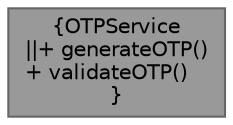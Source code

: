 digraph "OTPService"
{
 // INTERACTIVE_SVG=YES
 // LATEX_PDF_SIZE
  bgcolor="transparent";
  edge [fontname=Helvetica,fontsize=10,labelfontname=Helvetica,labelfontsize=10];
  node [fontname=Helvetica,fontsize=10,shape=box,height=0.2,width=0.4];
  Node1 [label="{OTPService\n||+ generateOTP()\l+ validateOTP()\l}",height=0.2,width=0.4,color="gray40", fillcolor="grey60", style="filled", fontcolor="black",tooltip=" "];
}
